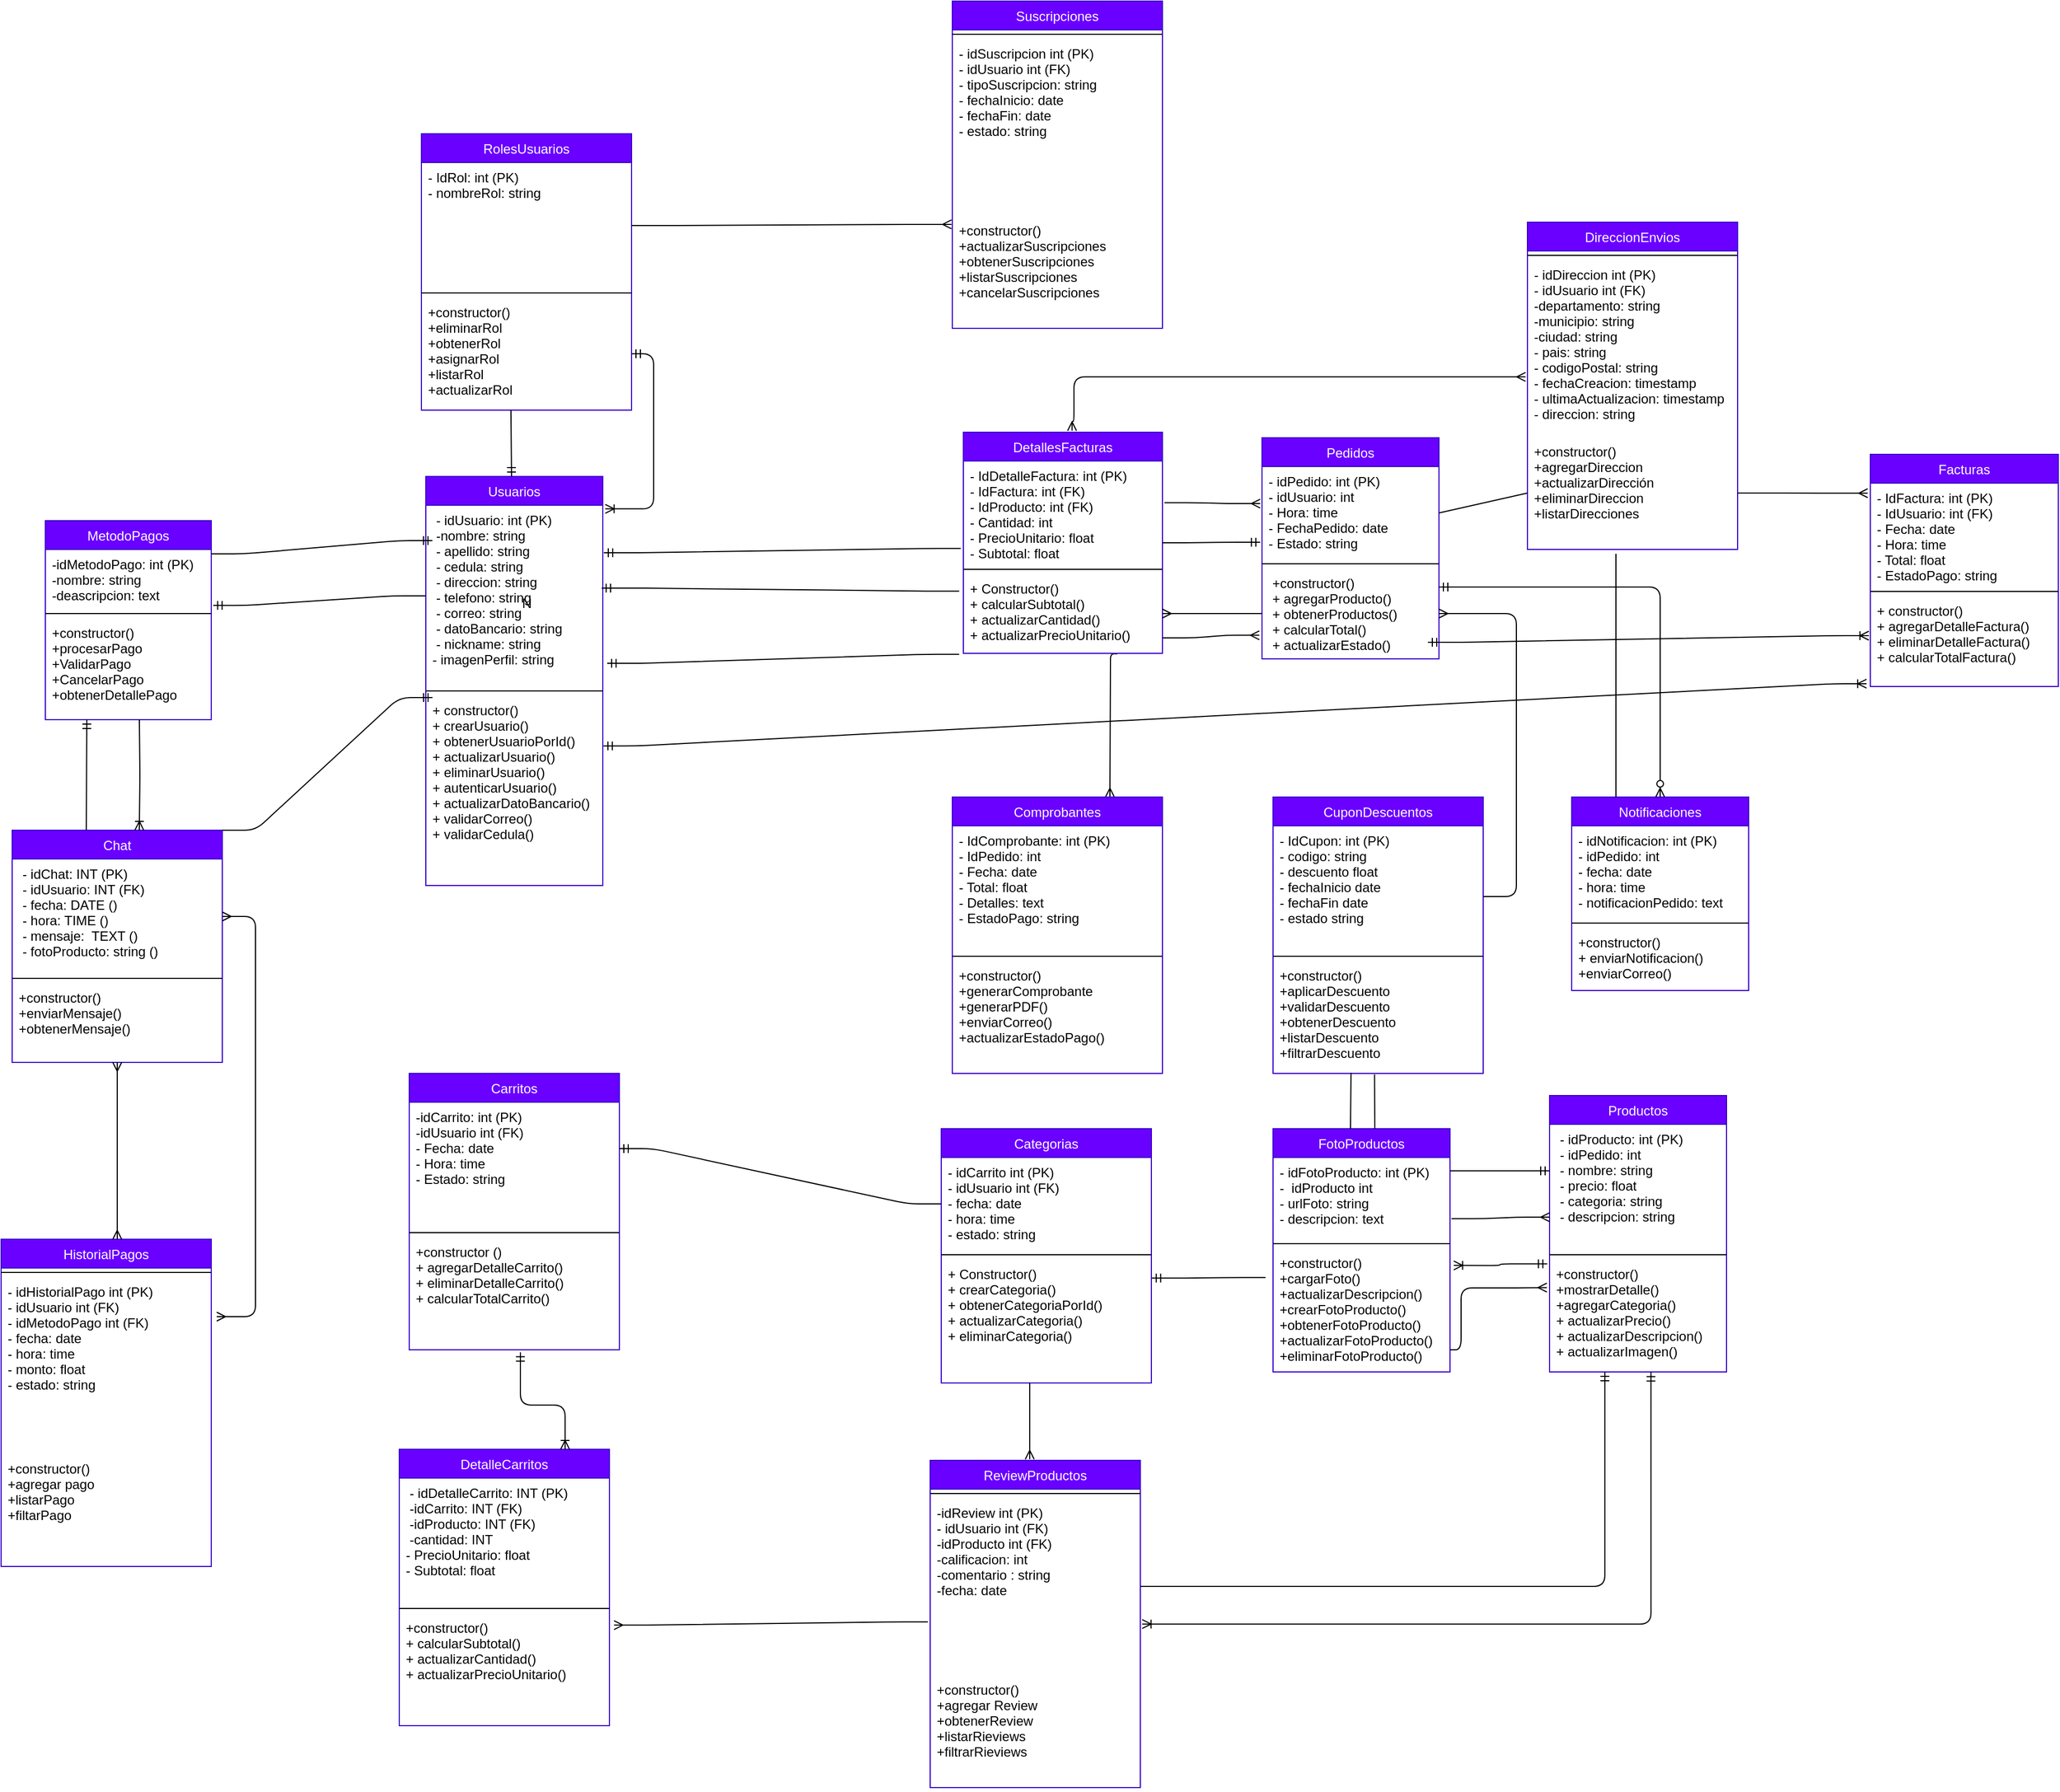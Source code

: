 <mxfile>
    <diagram id="C5RBs43oDa-KdzZeNtuy" name="Page-1">
        <mxGraphModel dx="835" dy="1792" grid="1" gridSize="10" guides="1" tooltips="1" connect="1" arrows="1" fold="1" page="1" pageScale="1" pageWidth="827" pageHeight="1169" math="0" shadow="0">
            <root>
                <mxCell id="WIyWlLk6GJQsqaUBKTNV-0"/>
                <mxCell id="WIyWlLk6GJQsqaUBKTNV-1" parent="WIyWlLk6GJQsqaUBKTNV-0"/>
                <mxCell id="190" value="" style="edgeStyle=orthogonalEdgeStyle;fontSize=12;html=1;endArrow=ERmany;entryX=0.75;entryY=0;entryDx=0;entryDy=0;exitX=0.773;exitY=1.005;exitDx=0;exitDy=0;exitPerimeter=0;" edge="1" parent="WIyWlLk6GJQsqaUBKTNV-1" source="41" target="119">
                    <mxGeometry width="100" height="100" relative="1" as="geometry">
                        <mxPoint x="1050" y="200" as="sourcePoint"/>
                        <mxPoint x="1120" y="220" as="targetPoint"/>
                        <Array as="points">
                            <mxPoint x="1033" y="190"/>
                            <mxPoint x="1033" y="200"/>
                        </Array>
                    </mxGeometry>
                </mxCell>
                <mxCell id="zkfFHV4jXpPFQw0GAbJ--17" value="Usuarios" style="swimlane;fontStyle=0;align=center;verticalAlign=top;childLayout=stackLayout;horizontal=1;startSize=26;horizontalStack=0;resizeParent=1;resizeLast=0;collapsible=1;marginBottom=0;rounded=0;shadow=0;strokeWidth=1;fontSize=12;fillColor=#6a00ff;fontColor=#ffffff;strokeColor=#3700CC;" parent="WIyWlLk6GJQsqaUBKTNV-1" vertex="1">
                    <mxGeometry x="414" y="30" width="160" height="370" as="geometry">
                        <mxRectangle x="550" y="140" width="160" height="26" as="alternateBounds"/>
                    </mxGeometry>
                </mxCell>
                <mxCell id="zkfFHV4jXpPFQw0GAbJ--18" value=" - idUsuario: int (PK)&#10; -nombre: string&#10; - apellido: string&#10; - cedula: string&#10; - direccion: string&#10; - telefono: string&#10; - correo: string&#10; - datoBancario: string&#10; - nickname: string&#10;- imagenPerfil: string" style="text;align=left;verticalAlign=top;spacingLeft=4;spacingRight=4;overflow=hidden;rotatable=0;points=[[0,0.5],[1,0.5]];portConstraint=eastwest;fontSize=12;" parent="zkfFHV4jXpPFQw0GAbJ--17" vertex="1">
                    <mxGeometry y="26" width="160" height="164" as="geometry"/>
                </mxCell>
                <mxCell id="zkfFHV4jXpPFQw0GAbJ--23" value="" style="line;html=1;strokeWidth=1;align=left;verticalAlign=middle;spacingTop=-1;spacingLeft=3;spacingRight=3;rotatable=0;labelPosition=right;points=[];portConstraint=eastwest;fontSize=12;" parent="zkfFHV4jXpPFQw0GAbJ--17" vertex="1">
                    <mxGeometry y="190" width="160" height="8" as="geometry"/>
                </mxCell>
                <mxCell id="zkfFHV4jXpPFQw0GAbJ--24" value="+ constructor()&#10;+ crearUsuario()&#10;+ obtenerUsuarioPorId()&#10;+ actualizarUsuario()&#10;+ eliminarUsuario()&#10;+ autenticarUsuario()&#10;+ actualizarDatoBancario()&#10;+ validarCorreo()&#10;+ validarCedula()" style="text;align=left;verticalAlign=top;spacingLeft=4;spacingRight=4;overflow=hidden;rotatable=0;points=[[0,0.5],[1,0.5]];portConstraint=eastwest;fontSize=12;" parent="zkfFHV4jXpPFQw0GAbJ--17" vertex="1">
                    <mxGeometry y="198" width="160" height="172" as="geometry"/>
                </mxCell>
                <mxCell id="Fcxwtz2qANrsRQDYp3mJ-0" value="Facturas" style="swimlane;fontStyle=0;align=center;verticalAlign=top;childLayout=stackLayout;horizontal=1;startSize=26;horizontalStack=0;resizeParent=1;resizeLast=0;collapsible=1;marginBottom=0;rounded=0;shadow=0;strokeWidth=1;fontSize=12;fillColor=#6a00ff;fontColor=#ffffff;strokeColor=#3700CC;" parent="WIyWlLk6GJQsqaUBKTNV-1" vertex="1">
                    <mxGeometry x="1720" y="10" width="170" height="210" as="geometry">
                        <mxRectangle x="550" y="140" width="160" height="26" as="alternateBounds"/>
                    </mxGeometry>
                </mxCell>
                <mxCell id="Fcxwtz2qANrsRQDYp3mJ-1" value="- IdFactura: int (PK)&#10;- IdUsuario: int (FK)&#10;- Fecha: date&#10;- Hora: time&#10;- Total: float&#10;- EstadoPago: string" style="text;align=left;verticalAlign=top;spacingLeft=4;spacingRight=4;overflow=hidden;rotatable=0;points=[[0,0.5],[1,0.5]];portConstraint=eastwest;fontSize=12;" parent="Fcxwtz2qANrsRQDYp3mJ-0" vertex="1">
                    <mxGeometry y="26" width="170" height="94" as="geometry"/>
                </mxCell>
                <mxCell id="Fcxwtz2qANrsRQDYp3mJ-2" value="" style="line;html=1;strokeWidth=1;align=left;verticalAlign=middle;spacingTop=-1;spacingLeft=3;spacingRight=3;rotatable=0;labelPosition=right;points=[];portConstraint=eastwest;fontSize=12;" parent="Fcxwtz2qANrsRQDYp3mJ-0" vertex="1">
                    <mxGeometry y="120" width="170" height="8" as="geometry"/>
                </mxCell>
                <mxCell id="Fcxwtz2qANrsRQDYp3mJ-3" value="+ constructor()&#10;+ agregarDetalleFactura()&#10;+ eliminarDetalleFactura()&#10;+ calcularTotalFactura()" style="text;align=left;verticalAlign=top;spacingLeft=4;spacingRight=4;overflow=hidden;rotatable=0;points=[[0,0.5],[1,0.5]];portConstraint=eastwest;fontSize=12;" parent="Fcxwtz2qANrsRQDYp3mJ-0" vertex="1">
                    <mxGeometry y="128" width="170" height="82" as="geometry"/>
                </mxCell>
                <mxCell id="Fcxwtz2qANrsRQDYp3mJ-4" value="Pedidos" style="swimlane;fontStyle=0;align=center;verticalAlign=top;childLayout=stackLayout;horizontal=1;startSize=26;horizontalStack=0;resizeParent=1;resizeLast=0;collapsible=1;marginBottom=0;rounded=0;shadow=0;strokeWidth=1;fontSize=12;fillColor=#6a00ff;fontColor=#ffffff;strokeColor=#3700CC;" parent="WIyWlLk6GJQsqaUBKTNV-1" vertex="1">
                    <mxGeometry x="1170" y="-5" width="160" height="200" as="geometry">
                        <mxRectangle x="550" y="140" width="160" height="26" as="alternateBounds"/>
                    </mxGeometry>
                </mxCell>
                <mxCell id="Fcxwtz2qANrsRQDYp3mJ-5" value="- idPedido: int (PK)&#10;- idUsuario: int&#10;- Hora: time&#10;- FechaPedido: date&#10;- Estado: string" style="text;align=left;verticalAlign=top;spacingLeft=4;spacingRight=4;overflow=hidden;rotatable=0;points=[[0,0.5],[1,0.5]];portConstraint=eastwest;fontSize=12;" parent="Fcxwtz2qANrsRQDYp3mJ-4" vertex="1">
                    <mxGeometry y="26" width="160" height="84" as="geometry"/>
                </mxCell>
                <mxCell id="188" value="" style="edgeStyle=entityRelationEdgeStyle;fontSize=12;html=1;endArrow=ERoneToMany;startArrow=ERmandOne;entryX=-0.008;entryY=0.439;entryDx=0;entryDy=0;entryPerimeter=0;" edge="1" parent="Fcxwtz2qANrsRQDYp3mJ-4" target="Fcxwtz2qANrsRQDYp3mJ-3">
                    <mxGeometry width="100" height="100" relative="1" as="geometry">
                        <mxPoint x="150" y="185" as="sourcePoint"/>
                        <mxPoint x="250" y="85" as="targetPoint"/>
                    </mxGeometry>
                </mxCell>
                <mxCell id="Fcxwtz2qANrsRQDYp3mJ-6" value="" style="line;html=1;strokeWidth=1;align=left;verticalAlign=middle;spacingTop=-1;spacingLeft=3;spacingRight=3;rotatable=0;labelPosition=right;points=[];portConstraint=eastwest;fontSize=12;" parent="Fcxwtz2qANrsRQDYp3mJ-4" vertex="1">
                    <mxGeometry y="110" width="160" height="8" as="geometry"/>
                </mxCell>
                <mxCell id="Fcxwtz2qANrsRQDYp3mJ-7" value=" +constructor()&#10; + agregarProducto()&#10; + obtenerProductos()&#10; + calcularTotal()&#10; + actualizarEstado()" style="text;align=left;verticalAlign=top;spacingLeft=4;spacingRight=4;overflow=hidden;rotatable=0;points=[[0,0.5],[1,0.5]];portConstraint=eastwest;fontSize=12;" parent="Fcxwtz2qANrsRQDYp3mJ-4" vertex="1">
                    <mxGeometry y="118" width="160" height="82" as="geometry"/>
                </mxCell>
                <mxCell id="Fcxwtz2qANrsRQDYp3mJ-8" value="Productos" style="swimlane;fontStyle=0;align=center;verticalAlign=top;childLayout=stackLayout;horizontal=1;startSize=26;horizontalStack=0;resizeParent=1;resizeLast=0;collapsible=1;marginBottom=0;rounded=0;shadow=0;strokeWidth=1;fontSize=12;fillColor=#6a00ff;fontColor=#ffffff;strokeColor=#3700CC;" parent="WIyWlLk6GJQsqaUBKTNV-1" vertex="1">
                    <mxGeometry x="1430" y="590" width="160" height="250" as="geometry">
                        <mxRectangle x="550" y="140" width="160" height="26" as="alternateBounds"/>
                    </mxGeometry>
                </mxCell>
                <mxCell id="Fcxwtz2qANrsRQDYp3mJ-9" value=" - idProducto: int (PK)&#10; - idPedido: int&#10; - nombre: string&#10; - precio: float&#10; - categoria: string&#10; - descripcion: string&#10; " style="text;align=left;verticalAlign=top;spacingLeft=4;spacingRight=4;overflow=hidden;rotatable=0;points=[[0,0.5],[1,0.5]];portConstraint=eastwest;fontSize=12;" parent="Fcxwtz2qANrsRQDYp3mJ-8" vertex="1">
                    <mxGeometry y="26" width="160" height="114" as="geometry"/>
                </mxCell>
                <mxCell id="Fcxwtz2qANrsRQDYp3mJ-10" value="" style="line;html=1;strokeWidth=1;align=left;verticalAlign=middle;spacingTop=-1;spacingLeft=3;spacingRight=3;rotatable=0;labelPosition=right;points=[];portConstraint=eastwest;fontSize=12;" parent="Fcxwtz2qANrsRQDYp3mJ-8" vertex="1">
                    <mxGeometry y="140" width="160" height="8" as="geometry"/>
                </mxCell>
                <mxCell id="Fcxwtz2qANrsRQDYp3mJ-11" value="+constructor()&#10;+mostrarDetalle() &#10;+agregarCategoria()&#10;+ actualizarPrecio()&#10;+ actualizarDescripcion()&#10;+ actualizarImagen() " style="text;align=left;verticalAlign=top;spacingLeft=4;spacingRight=4;overflow=hidden;rotatable=0;points=[[0,0.5],[1,0.5]];portConstraint=eastwest;fontSize=12;" parent="Fcxwtz2qANrsRQDYp3mJ-8" vertex="1">
                    <mxGeometry y="148" width="160" height="102" as="geometry"/>
                </mxCell>
                <mxCell id="Fcxwtz2qANrsRQDYp3mJ-12" value="Notificaciones" style="swimlane;fontStyle=0;align=center;verticalAlign=top;childLayout=stackLayout;horizontal=1;startSize=26;horizontalStack=0;resizeParent=1;resizeLast=0;collapsible=1;marginBottom=0;rounded=0;shadow=0;strokeWidth=1;fontSize=12;fillColor=#6a00ff;fontColor=#ffffff;strokeColor=#3700CC;" parent="WIyWlLk6GJQsqaUBKTNV-1" vertex="1">
                    <mxGeometry x="1450" y="320" width="160" height="175" as="geometry">
                        <mxRectangle x="550" y="140" width="160" height="26" as="alternateBounds"/>
                    </mxGeometry>
                </mxCell>
                <mxCell id="Fcxwtz2qANrsRQDYp3mJ-13" value="- idNotificacion: int (PK)&#10;- idPedido: int&#10;- fecha: date&#10;- hora: time&#10;- notificacionPedido: text" style="text;align=left;verticalAlign=top;spacingLeft=4;spacingRight=4;overflow=hidden;rotatable=0;points=[[0,0.5],[1,0.5]];portConstraint=eastwest;fontSize=12;" parent="Fcxwtz2qANrsRQDYp3mJ-12" vertex="1">
                    <mxGeometry y="26" width="160" height="84" as="geometry"/>
                </mxCell>
                <mxCell id="Fcxwtz2qANrsRQDYp3mJ-14" value="" style="line;html=1;strokeWidth=1;align=left;verticalAlign=middle;spacingTop=-1;spacingLeft=3;spacingRight=3;rotatable=0;labelPosition=right;points=[];portConstraint=eastwest;fontSize=12;" parent="Fcxwtz2qANrsRQDYp3mJ-12" vertex="1">
                    <mxGeometry y="110" width="160" height="8" as="geometry"/>
                </mxCell>
                <mxCell id="Fcxwtz2qANrsRQDYp3mJ-15" value="+constructor()&#10;+ enviarNotificacion() &#10;+enviarCorreo()" style="text;align=left;verticalAlign=top;spacingLeft=4;spacingRight=4;overflow=hidden;rotatable=0;points=[[0,0.5],[1,0.5]];portConstraint=eastwest;fontSize=12;" parent="Fcxwtz2qANrsRQDYp3mJ-12" vertex="1">
                    <mxGeometry y="118" width="160" height="52" as="geometry"/>
                </mxCell>
                <mxCell id="38" value="DetallesFacturas" style="swimlane;fontStyle=0;align=center;verticalAlign=top;childLayout=stackLayout;horizontal=1;startSize=26;horizontalStack=0;resizeParent=1;resizeLast=0;collapsible=1;marginBottom=0;rounded=0;shadow=0;strokeWidth=1;fontSize=12;fillColor=#6a00ff;fontColor=#ffffff;strokeColor=#3700CC;" parent="WIyWlLk6GJQsqaUBKTNV-1" vertex="1">
                    <mxGeometry x="900" y="-10" width="180" height="200" as="geometry">
                        <mxRectangle x="550" y="140" width="160" height="26" as="alternateBounds"/>
                    </mxGeometry>
                </mxCell>
                <mxCell id="39" value="- IdDetalleFactura: int (PK)&#10;- IdFactura: int (FK)&#10;- IdProducto: int (FK)&#10;- Cantidad: int&#10;- PrecioUnitario: float&#10;- Subtotal: float  " style="text;align=left;verticalAlign=top;spacingLeft=4;spacingRight=4;overflow=hidden;rotatable=0;points=[[0,0.5],[1,0.5]];portConstraint=eastwest;fontSize=12;" parent="38" vertex="1">
                    <mxGeometry y="26" width="180" height="94" as="geometry"/>
                </mxCell>
                <mxCell id="40" value="" style="line;html=1;strokeWidth=1;align=left;verticalAlign=middle;spacingTop=-1;spacingLeft=3;spacingRight=3;rotatable=0;labelPosition=right;points=[];portConstraint=eastwest;fontSize=12;" parent="38" vertex="1">
                    <mxGeometry y="120" width="180" height="8" as="geometry"/>
                </mxCell>
                <mxCell id="41" value="+ Constructor() &#10;+ calcularSubtotal() &#10;+ actualizarCantidad() &#10;+ actualizarPrecioUnitario()" style="text;align=left;verticalAlign=top;spacingLeft=4;spacingRight=4;overflow=hidden;rotatable=0;points=[[0,0.5],[1,0.5]];portConstraint=eastwest;fontSize=12;" parent="38" vertex="1">
                    <mxGeometry y="128" width="180" height="72" as="geometry"/>
                </mxCell>
                <mxCell id="44" value="MetodoPagos" style="swimlane;fontStyle=0;align=center;verticalAlign=top;childLayout=stackLayout;horizontal=1;startSize=26;horizontalStack=0;resizeParent=1;resizeLast=0;collapsible=1;marginBottom=0;rounded=0;shadow=0;strokeWidth=1;fontSize=12;fillColor=#6a00ff;fontColor=#ffffff;strokeColor=#3700CC;" parent="WIyWlLk6GJQsqaUBKTNV-1" vertex="1">
                    <mxGeometry x="70" y="70" width="150" height="180" as="geometry">
                        <mxRectangle x="550" y="140" width="160" height="26" as="alternateBounds"/>
                    </mxGeometry>
                </mxCell>
                <mxCell id="45" value="-idMetodoPago: int (PK)&#10;-nombre: string&#10;-deascripcion: text" style="text;align=left;verticalAlign=top;spacingLeft=4;spacingRight=4;overflow=hidden;rotatable=0;points=[[0,0.5],[1,0.5]];portConstraint=eastwest;fontSize=12;" parent="44" vertex="1">
                    <mxGeometry y="26" width="150" height="54" as="geometry"/>
                </mxCell>
                <mxCell id="46" value="" style="line;html=1;strokeWidth=1;align=left;verticalAlign=middle;spacingTop=-1;spacingLeft=3;spacingRight=3;rotatable=0;labelPosition=right;points=[];portConstraint=eastwest;fontSize=12;" parent="44" vertex="1">
                    <mxGeometry y="80" width="150" height="8" as="geometry"/>
                </mxCell>
                <mxCell id="47" value="+constructor()&#10;+procesarPago&#10;+ValidarPago&#10;+CancelarPago&#10;+obtenerDetallePago" style="text;align=left;verticalAlign=top;spacingLeft=4;spacingRight=4;overflow=hidden;rotatable=0;points=[[0,0.5],[1,0.5]];portConstraint=eastwest;fontSize=12;" parent="44" vertex="1">
                    <mxGeometry y="88" width="150" height="92" as="geometry"/>
                </mxCell>
                <mxCell id="50" value="FotoProductos" style="swimlane;fontStyle=0;align=center;verticalAlign=top;childLayout=stackLayout;horizontal=1;startSize=26;horizontalStack=0;resizeParent=1;resizeLast=0;collapsible=1;marginBottom=0;rounded=0;shadow=0;strokeWidth=1;fontSize=12;fillColor=#6a00ff;fontColor=#ffffff;strokeColor=#3700CC;" parent="WIyWlLk6GJQsqaUBKTNV-1" vertex="1">
                    <mxGeometry x="1180" y="620" width="160" height="220" as="geometry">
                        <mxRectangle x="550" y="140" width="160" height="26" as="alternateBounds"/>
                    </mxGeometry>
                </mxCell>
                <mxCell id="51" value="- idFotoProducto: int (PK)&#10;-  idProducto int&#10;- urlFoto: string&#10;- descripcion: text" style="text;align=left;verticalAlign=top;spacingLeft=4;spacingRight=4;overflow=hidden;rotatable=0;points=[[0,0.5],[1,0.5]];portConstraint=eastwest;fontSize=12;" parent="50" vertex="1">
                    <mxGeometry y="26" width="160" height="74" as="geometry"/>
                </mxCell>
                <mxCell id="52" value="" style="line;html=1;strokeWidth=1;align=left;verticalAlign=middle;spacingTop=-1;spacingLeft=3;spacingRight=3;rotatable=0;labelPosition=right;points=[];portConstraint=eastwest;fontSize=12;" parent="50" vertex="1">
                    <mxGeometry y="100" width="160" height="8" as="geometry"/>
                </mxCell>
                <mxCell id="53" value="+constructor()&#10;+cargarFoto()&#10;+actualizarDescripcion()&#10;+crearFotoProducto()&#10;+obtenerFotoProducto()&#10;+actualizarFotoProducto()&#10;+eliminarFotoProducto()&#10;&#10;" style="text;align=left;verticalAlign=top;spacingLeft=4;spacingRight=4;overflow=hidden;rotatable=0;points=[[0,0.5],[1,0.5]];portConstraint=eastwest;fontSize=12;" parent="50" vertex="1">
                    <mxGeometry y="108" width="160" height="112" as="geometry"/>
                </mxCell>
                <mxCell id="54" value="Categorias" style="swimlane;fontStyle=0;align=center;verticalAlign=top;childLayout=stackLayout;horizontal=1;startSize=26;horizontalStack=0;resizeParent=1;resizeLast=0;collapsible=1;marginBottom=0;rounded=0;shadow=0;strokeWidth=1;fontSize=12;fillColor=#6a00ff;fontColor=#ffffff;strokeColor=#3700CC;" parent="WIyWlLk6GJQsqaUBKTNV-1" vertex="1">
                    <mxGeometry x="880" y="620" width="190" height="230" as="geometry">
                        <mxRectangle x="550" y="140" width="160" height="26" as="alternateBounds"/>
                    </mxGeometry>
                </mxCell>
                <mxCell id="55" value="- idCarrito int (PK)&#10;- idUsuario int (FK)&#10;- fecha: date&#10;- hora: time&#10;- estado: string&#10;" style="text;align=left;verticalAlign=top;spacingLeft=4;spacingRight=4;overflow=hidden;rotatable=0;points=[[0,0.5],[1,0.5]];portConstraint=eastwest;fontSize=12;" parent="54" vertex="1">
                    <mxGeometry y="26" width="190" height="84" as="geometry"/>
                </mxCell>
                <mxCell id="56" value="" style="line;html=1;strokeWidth=1;align=left;verticalAlign=middle;spacingTop=-1;spacingLeft=3;spacingRight=3;rotatable=0;labelPosition=right;points=[];portConstraint=eastwest;fontSize=12;" parent="54" vertex="1">
                    <mxGeometry y="110" width="190" height="8" as="geometry"/>
                </mxCell>
                <mxCell id="57" value="+ Constructor()&#10;+ crearCategoria()&#10;+ obtenerCategoriaPorId()&#10;+ actualizarCategoria()&#10;+ eliminarCategoria()" style="text;align=left;verticalAlign=top;spacingLeft=4;spacingRight=4;overflow=hidden;rotatable=0;points=[[0,0.5],[1,0.5]];portConstraint=eastwest;fontSize=12;" parent="54" vertex="1">
                    <mxGeometry y="118" width="190" height="82" as="geometry"/>
                </mxCell>
                <mxCell id="58" value="Carritos" style="swimlane;fontStyle=0;align=center;verticalAlign=top;childLayout=stackLayout;horizontal=1;startSize=26;horizontalStack=0;resizeParent=1;resizeLast=0;collapsible=1;marginBottom=0;rounded=0;shadow=0;strokeWidth=1;fontSize=12;fillColor=#6a00ff;fontColor=#ffffff;strokeColor=#3700CC;" parent="WIyWlLk6GJQsqaUBKTNV-1" vertex="1">
                    <mxGeometry x="399" y="570" width="190" height="250" as="geometry">
                        <mxRectangle x="550" y="140" width="160" height="26" as="alternateBounds"/>
                    </mxGeometry>
                </mxCell>
                <mxCell id="59" value="-idCarrito: int (PK)&#10;-idUsuario int (FK)&#10;- Fecha: date&#10;- Hora: time&#10;- Estado: string" style="text;align=left;verticalAlign=top;spacingLeft=4;spacingRight=4;overflow=hidden;rotatable=0;points=[[0,0.5],[1,0.5]];portConstraint=eastwest;fontSize=12;" parent="58" vertex="1">
                    <mxGeometry y="26" width="190" height="114" as="geometry"/>
                </mxCell>
                <mxCell id="60" value="" style="line;html=1;strokeWidth=1;align=left;verticalAlign=middle;spacingTop=-1;spacingLeft=3;spacingRight=3;rotatable=0;labelPosition=right;points=[];portConstraint=eastwest;fontSize=12;" parent="58" vertex="1">
                    <mxGeometry y="140" width="190" height="8" as="geometry"/>
                </mxCell>
                <mxCell id="61" value="+constructor ()&#10;+ agregarDetalleCarrito()&#10;+ eliminarDetalleCarrito()&#10;+ calcularTotalCarrito()" style="text;align=left;verticalAlign=top;spacingLeft=4;spacingRight=4;overflow=hidden;rotatable=0;points=[[0,0.5],[1,0.5]];portConstraint=eastwest;fontSize=12;" parent="58" vertex="1">
                    <mxGeometry y="148" width="190" height="102" as="geometry"/>
                </mxCell>
                <mxCell id="62" value="DetalleCarritos" style="swimlane;fontStyle=0;align=center;verticalAlign=top;childLayout=stackLayout;horizontal=1;startSize=26;horizontalStack=0;resizeParent=1;resizeLast=0;collapsible=1;marginBottom=0;rounded=0;shadow=0;strokeWidth=1;fontSize=12;fillColor=#6a00ff;fontColor=#ffffff;strokeColor=#3700CC;" parent="WIyWlLk6GJQsqaUBKTNV-1" vertex="1">
                    <mxGeometry x="390" y="910" width="190" height="250" as="geometry">
                        <mxRectangle x="550" y="140" width="160" height="26" as="alternateBounds"/>
                    </mxGeometry>
                </mxCell>
                <mxCell id="63" value=" - idDetalleCarrito: INT (PK)&#10; -idCarrito: INT (FK)&#10; -idProducto: INT (FK)&#10; -cantidad: INT&#10;- PrecioUnitario: float&#10;- Subtotal: float" style="text;align=left;verticalAlign=top;spacingLeft=4;spacingRight=4;overflow=hidden;rotatable=0;points=[[0,0.5],[1,0.5]];portConstraint=eastwest;fontSize=12;" parent="62" vertex="1">
                    <mxGeometry y="26" width="190" height="114" as="geometry"/>
                </mxCell>
                <mxCell id="64" value="" style="line;html=1;strokeWidth=1;align=left;verticalAlign=middle;spacingTop=-1;spacingLeft=3;spacingRight=3;rotatable=0;labelPosition=right;points=[];portConstraint=eastwest;fontSize=12;" parent="62" vertex="1">
                    <mxGeometry y="140" width="190" height="8" as="geometry"/>
                </mxCell>
                <mxCell id="65" value="+constructor()&#10;+ calcularSubtotal()&#10;+ actualizarCantidad()&#10;+ actualizarPrecioUnitario()" style="text;align=left;verticalAlign=top;spacingLeft=4;spacingRight=4;overflow=hidden;rotatable=0;points=[[0,0.5],[1,0.5]];portConstraint=eastwest;fontSize=12;" parent="62" vertex="1">
                    <mxGeometry y="148" width="190" height="102" as="geometry"/>
                </mxCell>
                <mxCell id="67" value="Chat" style="swimlane;fontStyle=0;align=center;verticalAlign=top;childLayout=stackLayout;horizontal=1;startSize=26;horizontalStack=0;resizeParent=1;resizeLast=0;collapsible=1;marginBottom=0;rounded=0;shadow=0;strokeWidth=1;fontSize=12;fillColor=#6a00ff;strokeColor=#3700CC;fontColor=#ffffff;" parent="WIyWlLk6GJQsqaUBKTNV-1" vertex="1">
                    <mxGeometry x="40" y="350" width="190" height="210" as="geometry">
                        <mxRectangle x="550" y="140" width="160" height="26" as="alternateBounds"/>
                    </mxGeometry>
                </mxCell>
                <mxCell id="68" value=" - idChat: INT (PK)&#10; - idUsuario: INT (FK)&#10; - fecha: DATE ()&#10; - hora: TIME ()&#10; - mensaje:  TEXT ()&#10; - fotoProducto: string ()&#10;" style="text;align=left;verticalAlign=top;spacingLeft=4;spacingRight=4;overflow=hidden;rotatable=0;points=[[0,0.5],[1,0.5]];portConstraint=eastwest;fontSize=12;" parent="67" vertex="1">
                    <mxGeometry y="26" width="190" height="104" as="geometry"/>
                </mxCell>
                <mxCell id="69" value="" style="line;html=1;strokeWidth=1;align=left;verticalAlign=middle;spacingTop=-1;spacingLeft=3;spacingRight=3;rotatable=0;labelPosition=right;points=[];portConstraint=eastwest;fontSize=12;" parent="67" vertex="1">
                    <mxGeometry y="130" width="190" height="8" as="geometry"/>
                </mxCell>
                <mxCell id="70" value="+constructor()&#10;+enviarMensaje()&#10;+obtenerMensaje()" style="text;align=left;verticalAlign=top;spacingLeft=4;spacingRight=4;overflow=hidden;rotatable=0;points=[[0,0.5],[1,0.5]];portConstraint=eastwest;fontSize=12;" parent="67" vertex="1">
                    <mxGeometry y="138" width="190" height="62" as="geometry"/>
                </mxCell>
                <mxCell id="117" value="N" style="text;html=1;align=center;verticalAlign=middle;resizable=0;points=[];autosize=1;strokeColor=none;fillColor=none;" parent="WIyWlLk6GJQsqaUBKTNV-1" vertex="1">
                    <mxGeometry x="490" y="130" width="30" height="30" as="geometry"/>
                </mxCell>
                <mxCell id="119" value="Comprobantes" style="swimlane;fontStyle=0;align=center;verticalAlign=top;childLayout=stackLayout;horizontal=1;startSize=26;horizontalStack=0;resizeParent=1;resizeLast=0;collapsible=1;marginBottom=0;rounded=0;shadow=0;strokeWidth=1;fontSize=12;fillColor=#6a00ff;fontColor=#ffffff;strokeColor=#3700CC;" parent="WIyWlLk6GJQsqaUBKTNV-1" vertex="1">
                    <mxGeometry x="890" y="320" width="190" height="250" as="geometry">
                        <mxRectangle x="550" y="140" width="160" height="26" as="alternateBounds"/>
                    </mxGeometry>
                </mxCell>
                <mxCell id="120" value="- IdComprobante: int (PK)&#10;- IdPedido: int&#10;- Fecha: date&#10;- Total: float&#10;- Detalles: text&#10;- EstadoPago: string" style="text;align=left;verticalAlign=top;spacingLeft=4;spacingRight=4;overflow=hidden;rotatable=0;points=[[0,0.5],[1,0.5]];portConstraint=eastwest;fontSize=12;" parent="119" vertex="1">
                    <mxGeometry y="26" width="190" height="114" as="geometry"/>
                </mxCell>
                <mxCell id="121" value="" style="line;html=1;strokeWidth=1;align=left;verticalAlign=middle;spacingTop=-1;spacingLeft=3;spacingRight=3;rotatable=0;labelPosition=right;points=[];portConstraint=eastwest;fontSize=12;" parent="119" vertex="1">
                    <mxGeometry y="140" width="190" height="8" as="geometry"/>
                </mxCell>
                <mxCell id="122" value="+constructor()&#10;+generarComprobante&#10;+generarPDF()&#10;+enviarCorreo()&#10;+actualizarEstadoPago()" style="text;align=left;verticalAlign=top;spacingLeft=4;spacingRight=4;overflow=hidden;rotatable=0;points=[[0,0.5],[1,0.5]];portConstraint=eastwest;fontSize=12;" parent="119" vertex="1">
                    <mxGeometry y="148" width="190" height="102" as="geometry"/>
                </mxCell>
                <mxCell id="123" value="CuponDescuentos" style="swimlane;fontStyle=0;align=center;verticalAlign=top;childLayout=stackLayout;horizontal=1;startSize=26;horizontalStack=0;resizeParent=1;resizeLast=0;collapsible=1;marginBottom=0;rounded=0;shadow=0;strokeWidth=1;fontSize=12;fillColor=#6a00ff;fontColor=#ffffff;strokeColor=#3700CC;" vertex="1" parent="WIyWlLk6GJQsqaUBKTNV-1">
                    <mxGeometry x="1180" y="320" width="190" height="250" as="geometry">
                        <mxRectangle x="550" y="140" width="160" height="26" as="alternateBounds"/>
                    </mxGeometry>
                </mxCell>
                <mxCell id="124" value="- IdCupon: int (PK)&#10;- codigo: string&#10;- descuento float&#10;- fechaInicio date&#10;- fechaFin date&#10;- estado string" style="text;align=left;verticalAlign=top;spacingLeft=4;spacingRight=4;overflow=hidden;rotatable=0;points=[[0,0.5],[1,0.5]];portConstraint=eastwest;fontSize=12;" vertex="1" parent="123">
                    <mxGeometry y="26" width="190" height="114" as="geometry"/>
                </mxCell>
                <mxCell id="125" value="" style="line;html=1;strokeWidth=1;align=left;verticalAlign=middle;spacingTop=-1;spacingLeft=3;spacingRight=3;rotatable=0;labelPosition=right;points=[];portConstraint=eastwest;fontSize=12;" vertex="1" parent="123">
                    <mxGeometry y="140" width="190" height="8" as="geometry"/>
                </mxCell>
                <mxCell id="126" value="+constructor()&#10;+aplicarDescuento&#10;+validarDescuento&#10;+obtenerDescuento &#10;+listarDescuento &#10;+filtrarDescuento" style="text;align=left;verticalAlign=top;spacingLeft=4;spacingRight=4;overflow=hidden;rotatable=0;points=[[0,0.5],[1,0.5]];portConstraint=eastwest;fontSize=12;" vertex="1" parent="123">
                    <mxGeometry y="148" width="190" height="102" as="geometry"/>
                </mxCell>
                <mxCell id="127" value="RolesUsuarios" style="swimlane;fontStyle=0;align=center;verticalAlign=top;childLayout=stackLayout;horizontal=1;startSize=26;horizontalStack=0;resizeParent=1;resizeLast=0;collapsible=1;marginBottom=0;rounded=0;shadow=0;strokeWidth=1;fontSize=12;fillColor=#6a00ff;fontColor=#ffffff;strokeColor=#3700CC;" vertex="1" parent="WIyWlLk6GJQsqaUBKTNV-1">
                    <mxGeometry x="410" y="-280" width="190" height="250" as="geometry">
                        <mxRectangle x="550" y="140" width="160" height="26" as="alternateBounds"/>
                    </mxGeometry>
                </mxCell>
                <mxCell id="128" value="- IdRol: int (PK)&#10;- nombreRol: string&#10;" style="text;align=left;verticalAlign=top;spacingLeft=4;spacingRight=4;overflow=hidden;rotatable=0;points=[[0,0.5],[1,0.5]];portConstraint=eastwest;fontSize=12;" vertex="1" parent="127">
                    <mxGeometry y="26" width="190" height="114" as="geometry"/>
                </mxCell>
                <mxCell id="129" value="" style="line;html=1;strokeWidth=1;align=left;verticalAlign=middle;spacingTop=-1;spacingLeft=3;spacingRight=3;rotatable=0;labelPosition=right;points=[];portConstraint=eastwest;fontSize=12;" vertex="1" parent="127">
                    <mxGeometry y="140" width="190" height="8" as="geometry"/>
                </mxCell>
                <mxCell id="130" value="+constructor()&#10;+eliminarRol&#10;+obtenerRol&#10;+asignarRol&#10;+listarRol&#10;+actualizarRol" style="text;align=left;verticalAlign=top;spacingLeft=4;spacingRight=4;overflow=hidden;rotatable=0;points=[[0,0.5],[1,0.5]];portConstraint=eastwest;fontSize=12;" vertex="1" parent="127">
                    <mxGeometry y="148" width="190" height="102" as="geometry"/>
                </mxCell>
                <mxCell id="135" value="DireccionEnvios" style="swimlane;fontStyle=0;align=center;verticalAlign=top;childLayout=stackLayout;horizontal=1;startSize=26;horizontalStack=0;resizeParent=1;resizeLast=0;collapsible=1;marginBottom=0;rounded=0;shadow=0;strokeWidth=1;fontSize=12;fillColor=#6a00ff;fontColor=#ffffff;strokeColor=#3700CC;" vertex="1" parent="WIyWlLk6GJQsqaUBKTNV-1">
                    <mxGeometry x="1410" y="-200" width="190" height="296" as="geometry">
                        <mxRectangle x="550" y="140" width="160" height="26" as="alternateBounds"/>
                    </mxGeometry>
                </mxCell>
                <mxCell id="136" value="" style="line;html=1;strokeWidth=1;align=left;verticalAlign=middle;spacingTop=-1;spacingLeft=3;spacingRight=3;rotatable=0;labelPosition=right;points=[];portConstraint=eastwest;fontSize=12;" vertex="1" parent="135">
                    <mxGeometry y="26" width="190" height="8" as="geometry"/>
                </mxCell>
                <mxCell id="137" value="- idDireccion int (PK)&#10;- idUsuario int (FK)&#10;-departamento: string&#10;-municipio: string&#10;-ciudad: string&#10;- pais: string&#10;- codigoPostal: string&#10;- fechaCreacion: timestamp&#10;- ultimaActualizacion: timestamp&#10;- direccion: string" style="text;align=left;verticalAlign=top;spacingLeft=4;spacingRight=4;overflow=hidden;rotatable=0;points=[[0,0.5],[1,0.5]];portConstraint=eastwest;fontSize=12;" vertex="1" parent="135">
                    <mxGeometry y="34" width="190" height="160" as="geometry"/>
                </mxCell>
                <mxCell id="138" value="+constructor()&#10;+agregarDireccion &#10;+actualizarDirección&#10;+eliminarDireccion &#10;+listarDirecciones" style="text;align=left;verticalAlign=top;spacingLeft=4;spacingRight=4;overflow=hidden;rotatable=0;points=[[0,0.5],[1,0.5]];portConstraint=eastwest;fontSize=12;" vertex="1" parent="135">
                    <mxGeometry y="194" width="190" height="102" as="geometry"/>
                </mxCell>
                <mxCell id="143" value="Suscripciones" style="swimlane;fontStyle=0;align=center;verticalAlign=top;childLayout=stackLayout;horizontal=1;startSize=26;horizontalStack=0;resizeParent=1;resizeLast=0;collapsible=1;marginBottom=0;rounded=0;shadow=0;strokeWidth=1;fontSize=12;fillColor=#6a00ff;fontColor=#ffffff;strokeColor=#3700CC;" vertex="1" parent="WIyWlLk6GJQsqaUBKTNV-1">
                    <mxGeometry x="890" y="-400" width="190" height="296" as="geometry">
                        <mxRectangle x="550" y="140" width="160" height="26" as="alternateBounds"/>
                    </mxGeometry>
                </mxCell>
                <mxCell id="144" value="" style="line;html=1;strokeWidth=1;align=left;verticalAlign=middle;spacingTop=-1;spacingLeft=3;spacingRight=3;rotatable=0;labelPosition=right;points=[];portConstraint=eastwest;fontSize=12;" vertex="1" parent="143">
                    <mxGeometry y="26" width="190" height="8" as="geometry"/>
                </mxCell>
                <mxCell id="145" value="- idSuscripcion int (PK)&#10;- idUsuario int (FK)&#10;- tipoSuscripcion: string&#10;- fechaInicio: date&#10;- fechaFin: date&#10;- estado: string" style="text;align=left;verticalAlign=top;spacingLeft=4;spacingRight=4;overflow=hidden;rotatable=0;points=[[0,0.5],[1,0.5]];portConstraint=eastwest;fontSize=12;" vertex="1" parent="143">
                    <mxGeometry y="34" width="190" height="160" as="geometry"/>
                </mxCell>
                <mxCell id="146" value="+constructor()&#10;+actualizarSuscripciones &#10;+obtenerSuscripciones &#10;+listarSuscripciones &#10;+cancelarSuscripciones" style="text;align=left;verticalAlign=top;spacingLeft=4;spacingRight=4;overflow=hidden;rotatable=0;points=[[0,0.5],[1,0.5]];portConstraint=eastwest;fontSize=12;" vertex="1" parent="143">
                    <mxGeometry y="194" width="190" height="102" as="geometry"/>
                </mxCell>
                <mxCell id="147" value="ReviewProductos" style="swimlane;fontStyle=0;align=center;verticalAlign=top;childLayout=stackLayout;horizontal=1;startSize=26;horizontalStack=0;resizeParent=1;resizeLast=0;collapsible=1;marginBottom=0;rounded=0;shadow=0;strokeWidth=1;fontSize=12;fillColor=#6a00ff;fontColor=#ffffff;strokeColor=#3700CC;" vertex="1" parent="WIyWlLk6GJQsqaUBKTNV-1">
                    <mxGeometry x="870" y="920" width="190" height="296" as="geometry">
                        <mxRectangle x="550" y="140" width="160" height="26" as="alternateBounds"/>
                    </mxGeometry>
                </mxCell>
                <mxCell id="148" value="" style="line;html=1;strokeWidth=1;align=left;verticalAlign=middle;spacingTop=-1;spacingLeft=3;spacingRight=3;rotatable=0;labelPosition=right;points=[];portConstraint=eastwest;fontSize=12;" vertex="1" parent="147">
                    <mxGeometry y="26" width="190" height="8" as="geometry"/>
                </mxCell>
                <mxCell id="149" value="-idReview int (PK)&#10;- idUsuario int (FK)&#10;-idProducto int (FK)&#10;-calificacion: int&#10;-comentario : string&#10;-fecha: date" style="text;align=left;verticalAlign=top;spacingLeft=4;spacingRight=4;overflow=hidden;rotatable=0;points=[[0,0.5],[1,0.5]];portConstraint=eastwest;fontSize=12;" vertex="1" parent="147">
                    <mxGeometry y="34" width="190" height="160" as="geometry"/>
                </mxCell>
                <mxCell id="150" value="+constructor()&#10;+agregar Review&#10;+obtenerReview &#10;+listarRieviews&#10;+filtrarRieviews" style="text;align=left;verticalAlign=top;spacingLeft=4;spacingRight=4;overflow=hidden;rotatable=0;points=[[0,0.5],[1,0.5]];portConstraint=eastwest;fontSize=12;" vertex="1" parent="147">
                    <mxGeometry y="194" width="190" height="102" as="geometry"/>
                </mxCell>
                <mxCell id="159" value="HistorialPagos" style="swimlane;fontStyle=0;align=center;verticalAlign=top;childLayout=stackLayout;horizontal=1;startSize=26;horizontalStack=0;resizeParent=1;resizeLast=0;collapsible=1;marginBottom=0;rounded=0;shadow=0;strokeWidth=1;fontSize=12;fillColor=#6a00ff;fontColor=#ffffff;strokeColor=#3700CC;" vertex="1" parent="WIyWlLk6GJQsqaUBKTNV-1">
                    <mxGeometry x="30" y="720" width="190" height="296" as="geometry">
                        <mxRectangle x="550" y="140" width="160" height="26" as="alternateBounds"/>
                    </mxGeometry>
                </mxCell>
                <mxCell id="160" value="" style="line;html=1;strokeWidth=1;align=left;verticalAlign=middle;spacingTop=-1;spacingLeft=3;spacingRight=3;rotatable=0;labelPosition=right;points=[];portConstraint=eastwest;fontSize=12;" vertex="1" parent="159">
                    <mxGeometry y="26" width="190" height="8" as="geometry"/>
                </mxCell>
                <mxCell id="161" value="- idHistorialPago int (PK)&#10;- idUsuario int (FK)&#10;- idMetodoPago int (FK)&#10;- fecha: date&#10;- hora: time&#10;- monto: float&#10;- estado: string" style="text;align=left;verticalAlign=top;spacingLeft=4;spacingRight=4;overflow=hidden;rotatable=0;points=[[0,0.5],[1,0.5]];portConstraint=eastwest;fontSize=12;" vertex="1" parent="159">
                    <mxGeometry y="34" width="190" height="160" as="geometry"/>
                </mxCell>
                <mxCell id="162" value="+constructor()&#10;+agregar pago&#10;+listarPago&#10;+filtarPago&#10;" style="text;align=left;verticalAlign=top;spacingLeft=4;spacingRight=4;overflow=hidden;rotatable=0;points=[[0,0.5],[1,0.5]];portConstraint=eastwest;fontSize=12;" vertex="1" parent="159">
                    <mxGeometry y="194" width="190" height="102" as="geometry"/>
                </mxCell>
                <mxCell id="169" value="" style="edgeStyle=orthogonalEdgeStyle;fontSize=12;html=1;endArrow=ERoneToMany;entryX=0.605;entryY=0;entryDx=0;entryDy=0;entryPerimeter=0;" edge="1" parent="WIyWlLk6GJQsqaUBKTNV-1" target="67">
                    <mxGeometry width="100" height="100" relative="1" as="geometry">
                        <mxPoint x="155" y="250" as="sourcePoint"/>
                        <mxPoint x="160" y="330" as="targetPoint"/>
                    </mxGeometry>
                </mxCell>
                <mxCell id="171" value="" style="edgeStyle=orthogonalEdgeStyle;fontSize=12;html=1;endArrow=ERmany;startArrow=ERmany;" edge="1" parent="WIyWlLk6GJQsqaUBKTNV-1">
                    <mxGeometry width="100" height="100" relative="1" as="geometry">
                        <mxPoint x="135" y="720" as="sourcePoint"/>
                        <mxPoint x="135" y="560" as="targetPoint"/>
                    </mxGeometry>
                </mxCell>
                <mxCell id="173" value="" style="edgeStyle=entityRelationEdgeStyle;fontSize=12;html=1;endArrow=ERmany;startArrow=ERmany;exitX=1.026;exitY=0.225;exitDx=0;exitDy=0;exitPerimeter=0;" edge="1" parent="WIyWlLk6GJQsqaUBKTNV-1" source="161" target="68">
                    <mxGeometry width="100" height="100" relative="1" as="geometry">
                        <mxPoint x="-90" y="720" as="sourcePoint"/>
                        <mxPoint x="10" y="620" as="targetPoint"/>
                    </mxGeometry>
                </mxCell>
                <mxCell id="174" value="" style="edgeStyle=entityRelationEdgeStyle;fontSize=12;html=1;endArrow=ERmandOne;entryX=0.037;entryY=0.195;entryDx=0;entryDy=0;entryPerimeter=0;" edge="1" parent="WIyWlLk6GJQsqaUBKTNV-1" target="zkfFHV4jXpPFQw0GAbJ--18">
                    <mxGeometry width="100" height="100" relative="1" as="geometry">
                        <mxPoint x="220" y="100" as="sourcePoint"/>
                        <mxPoint x="320" as="targetPoint"/>
                    </mxGeometry>
                </mxCell>
                <mxCell id="175" value="" style="edgeStyle=entityRelationEdgeStyle;fontSize=12;html=1;endArrow=ERmandOne;entryX=1.012;entryY=0.937;entryDx=0;entryDy=0;exitX=0;exitY=0.5;exitDx=0;exitDy=0;entryPerimeter=0;" edge="1" parent="WIyWlLk6GJQsqaUBKTNV-1" source="zkfFHV4jXpPFQw0GAbJ--18" target="45">
                    <mxGeometry width="100" height="100" relative="1" as="geometry">
                        <mxPoint x="280" y="230" as="sourcePoint"/>
                        <mxPoint x="380" y="130" as="targetPoint"/>
                    </mxGeometry>
                </mxCell>
                <mxCell id="176" value="" style="edgeStyle=elbowEdgeStyle;fontSize=12;html=1;endArrow=ERmandOne;exitX=0.426;exitY=1;exitDx=0;exitDy=0;exitPerimeter=0;" edge="1" parent="WIyWlLk6GJQsqaUBKTNV-1" source="130">
                    <mxGeometry width="100" height="100" relative="1" as="geometry">
                        <mxPoint x="610" y="20" as="sourcePoint"/>
                        <mxPoint x="492" y="30" as="targetPoint"/>
                    </mxGeometry>
                </mxCell>
                <mxCell id="177" value="" style="edgeStyle=orthogonalEdgeStyle;fontSize=12;html=1;endArrow=ERoneToMany;startArrow=ERmandOne;exitX=1;exitY=0.5;exitDx=0;exitDy=0;entryX=1.014;entryY=0.02;entryDx=0;entryDy=0;entryPerimeter=0;" edge="1" parent="WIyWlLk6GJQsqaUBKTNV-1" source="130" target="zkfFHV4jXpPFQw0GAbJ--18">
                    <mxGeometry width="100" height="100" relative="1" as="geometry">
                        <mxPoint x="660" y="-90" as="sourcePoint"/>
                        <mxPoint x="610" y="60" as="targetPoint"/>
                        <Array as="points">
                            <mxPoint x="620" y="-81"/>
                            <mxPoint x="620" y="59"/>
                        </Array>
                    </mxGeometry>
                </mxCell>
                <mxCell id="178" value="" style="edgeStyle=entityRelationEdgeStyle;fontSize=12;html=1;endArrow=ERmandOne;exitX=1;exitY=0;exitDx=0;exitDy=0;" edge="1" parent="WIyWlLk6GJQsqaUBKTNV-1" source="67">
                    <mxGeometry width="100" height="100" relative="1" as="geometry">
                        <mxPoint x="310" y="330" as="sourcePoint"/>
                        <mxPoint x="420" y="230" as="targetPoint"/>
                    </mxGeometry>
                </mxCell>
                <mxCell id="179" value="" style="edgeStyle=entityRelationEdgeStyle;fontSize=12;html=1;endArrow=ERmany;exitX=1;exitY=0.5;exitDx=0;exitDy=0;entryX=-0.004;entryY=0.078;entryDx=0;entryDy=0;entryPerimeter=0;" edge="1" parent="WIyWlLk6GJQsqaUBKTNV-1" source="128" target="146">
                    <mxGeometry width="100" height="100" relative="1" as="geometry">
                        <mxPoint x="610" y="-150" as="sourcePoint"/>
                        <mxPoint x="710" y="-250" as="targetPoint"/>
                    </mxGeometry>
                </mxCell>
                <mxCell id="180" value="" style="edgeStyle=entityRelationEdgeStyle;fontSize=12;html=1;endArrow=ERmandOne;exitX=-0.013;exitY=0.842;exitDx=0;exitDy=0;entryX=1.006;entryY=0.262;entryDx=0;entryDy=0;entryPerimeter=0;exitPerimeter=0;" edge="1" parent="WIyWlLk6GJQsqaUBKTNV-1" source="39" target="zkfFHV4jXpPFQw0GAbJ--18">
                    <mxGeometry width="100" height="100" relative="1" as="geometry">
                        <mxPoint x="730" y="150" as="sourcePoint"/>
                        <mxPoint x="690" y="90" as="targetPoint"/>
                    </mxGeometry>
                </mxCell>
                <mxCell id="181" value="" style="edgeStyle=entityRelationEdgeStyle;fontSize=12;html=1;endArrow=ERmandOne;exitX=-0.021;exitY=0.218;exitDx=0;exitDy=0;entryX=0.994;entryY=0.457;entryDx=0;entryDy=0;entryPerimeter=0;exitPerimeter=0;" edge="1" parent="WIyWlLk6GJQsqaUBKTNV-1" source="41" target="zkfFHV4jXpPFQw0GAbJ--18">
                    <mxGeometry width="100" height="100" relative="1" as="geometry">
                        <mxPoint x="955.04" y="164.03" as="sourcePoint"/>
                        <mxPoint x="630" y="149.998" as="targetPoint"/>
                    </mxGeometry>
                </mxCell>
                <mxCell id="182" value="" style="edgeStyle=entityRelationEdgeStyle;fontSize=12;html=1;endArrow=ERmandOne;exitX=-0.021;exitY=1.012;exitDx=0;exitDy=0;entryX=1.025;entryY=0.872;entryDx=0;entryDy=0;entryPerimeter=0;exitPerimeter=0;" edge="1" parent="WIyWlLk6GJQsqaUBKTNV-1" source="41" target="zkfFHV4jXpPFQw0GAbJ--18">
                    <mxGeometry width="100" height="100" relative="1" as="geometry">
                        <mxPoint x="920" y="143" as="sourcePoint"/>
                        <mxPoint x="594.96" y="128.968" as="targetPoint"/>
                    </mxGeometry>
                </mxCell>
                <mxCell id="183" value="" style="edgeStyle=entityRelationEdgeStyle;fontSize=12;html=1;endArrow=ERoneToMany;startArrow=ERmandOne;exitX=1.004;exitY=0.266;exitDx=0;exitDy=0;exitPerimeter=0;entryX=-0.02;entryY=0.969;entryDx=0;entryDy=0;entryPerimeter=0;" edge="1" parent="WIyWlLk6GJQsqaUBKTNV-1" source="zkfFHV4jXpPFQw0GAbJ--24" target="Fcxwtz2qANrsRQDYp3mJ-3">
                    <mxGeometry width="100" height="100" relative="1" as="geometry">
                        <mxPoint x="660" y="350" as="sourcePoint"/>
                        <mxPoint x="760" y="250" as="targetPoint"/>
                    </mxGeometry>
                </mxCell>
                <mxCell id="184" value="" style="edgeStyle=entityRelationEdgeStyle;fontSize=12;html=1;endArrow=ERmany;exitX=1.01;exitY=0.401;exitDx=0;exitDy=0;exitPerimeter=0;entryX=-0.01;entryY=0.399;entryDx=0;entryDy=0;entryPerimeter=0;" edge="1" parent="WIyWlLk6GJQsqaUBKTNV-1" source="39" target="Fcxwtz2qANrsRQDYp3mJ-5">
                    <mxGeometry width="100" height="100" relative="1" as="geometry">
                        <mxPoint x="1090" y="130" as="sourcePoint"/>
                        <mxPoint x="1170" y="30" as="targetPoint"/>
                    </mxGeometry>
                </mxCell>
                <mxCell id="185" value="" style="edgeStyle=entityRelationEdgeStyle;fontSize=12;html=1;endArrow=ERmany;entryX=1;entryY=0.5;entryDx=0;entryDy=0;exitX=0;exitY=0.5;exitDx=0;exitDy=0;" edge="1" parent="WIyWlLk6GJQsqaUBKTNV-1" source="Fcxwtz2qANrsRQDYp3mJ-7" target="41">
                    <mxGeometry width="100" height="100" relative="1" as="geometry">
                        <mxPoint x="1140" y="220" as="sourcePoint"/>
                        <mxPoint x="1180" y="40" as="targetPoint"/>
                    </mxGeometry>
                </mxCell>
                <mxCell id="186" value="" style="edgeStyle=entityRelationEdgeStyle;fontSize=12;html=1;endArrow=ERmany;exitX=1.01;exitY=0.401;exitDx=0;exitDy=0;exitPerimeter=0;entryX=-0.015;entryY=0.74;entryDx=0;entryDy=0;entryPerimeter=0;" edge="1" parent="WIyWlLk6GJQsqaUBKTNV-1" target="Fcxwtz2qANrsRQDYp3mJ-7">
                    <mxGeometry width="100" height="100" relative="1" as="geometry">
                        <mxPoint x="1080.0" y="176.004" as="sourcePoint"/>
                        <mxPoint x="1168.2" y="152.31" as="targetPoint"/>
                    </mxGeometry>
                </mxCell>
                <mxCell id="189" value="" style="edgeStyle=orthogonalEdgeStyle;fontSize=12;html=1;endArrow=ERzeroToMany;startArrow=ERmandOne;movable=1;resizable=1;rotatable=1;deletable=1;editable=1;connectable=1;entryX=0.5;entryY=0;entryDx=0;entryDy=0;exitX=1;exitY=0.207;exitDx=0;exitDy=0;exitPerimeter=0;" edge="1" parent="WIyWlLk6GJQsqaUBKTNV-1" source="Fcxwtz2qANrsRQDYp3mJ-7" target="Fcxwtz2qANrsRQDYp3mJ-12">
                    <mxGeometry width="100" height="100" relative="1" as="geometry">
                        <mxPoint x="1340" y="130" as="sourcePoint"/>
                        <mxPoint x="1520" y="310" as="targetPoint"/>
                        <Array as="points">
                            <mxPoint x="1530" y="130"/>
                        </Array>
                    </mxGeometry>
                </mxCell>
                <mxCell id="191" value="" style="edgeStyle=entityRelationEdgeStyle;fontSize=12;html=1;endArrow=ERmany;" edge="1" parent="WIyWlLk6GJQsqaUBKTNV-1" target="Fcxwtz2qANrsRQDYp3mJ-7">
                    <mxGeometry width="100" height="100" relative="1" as="geometry">
                        <mxPoint x="1370" y="410" as="sourcePoint"/>
                        <mxPoint x="1340" y="230" as="targetPoint"/>
                    </mxGeometry>
                </mxCell>
                <mxCell id="193" value="" style="endArrow=none;html=1;rounded=0;exitX=0.371;exitY=0.994;exitDx=0;exitDy=0;exitPerimeter=0;" edge="1" parent="WIyWlLk6GJQsqaUBKTNV-1" source="126">
                    <mxGeometry relative="1" as="geometry">
                        <mxPoint x="1150" y="600" as="sourcePoint"/>
                        <mxPoint x="1250" y="620" as="targetPoint"/>
                    </mxGeometry>
                </mxCell>
                <mxCell id="195" value="" style="endArrow=none;html=1;rounded=0;exitX=0.483;exitY=1.008;exitDx=0;exitDy=0;exitPerimeter=0;" edge="1" parent="WIyWlLk6GJQsqaUBKTNV-1" source="126">
                    <mxGeometry relative="1" as="geometry">
                        <mxPoint x="1280" y="580" as="sourcePoint"/>
                        <mxPoint x="1272" y="620" as="targetPoint"/>
                    </mxGeometry>
                </mxCell>
                <mxCell id="196" value="" style="edgeStyle=entityRelationEdgeStyle;fontSize=12;html=1;endArrow=ERmandOne;entryX=0;entryY=0.37;entryDx=0;entryDy=0;entryPerimeter=0;exitX=1;exitY=0.164;exitDx=0;exitDy=0;exitPerimeter=0;" edge="1" parent="WIyWlLk6GJQsqaUBKTNV-1" source="51" target="Fcxwtz2qANrsRQDYp3mJ-9">
                    <mxGeometry width="100" height="100" relative="1" as="geometry">
                        <mxPoint x="1340" y="690" as="sourcePoint"/>
                        <mxPoint x="1410" y="600" as="targetPoint"/>
                    </mxGeometry>
                </mxCell>
                <mxCell id="197" value="" style="edgeStyle=orthogonalEdgeStyle;fontSize=12;html=1;endArrow=ERmany;entryX=-0.015;entryY=0.252;entryDx=0;entryDy=0;entryPerimeter=0;" edge="1" parent="WIyWlLk6GJQsqaUBKTNV-1" target="Fcxwtz2qANrsRQDYp3mJ-11">
                    <mxGeometry width="100" height="100" relative="1" as="geometry">
                        <mxPoint x="1340" y="820" as="sourcePoint"/>
                        <mxPoint x="1420" y="770" as="targetPoint"/>
                        <Array as="points">
                            <mxPoint x="1350" y="820"/>
                            <mxPoint x="1350" y="764"/>
                            <mxPoint x="1400" y="764"/>
                        </Array>
                    </mxGeometry>
                </mxCell>
                <mxCell id="199" value="" style="edgeStyle=entityRelationEdgeStyle;fontSize=12;html=1;endArrow=ERmany;entryX=0;entryY=0.737;entryDx=0;entryDy=0;entryPerimeter=0;exitX=1.008;exitY=0.748;exitDx=0;exitDy=0;exitPerimeter=0;" edge="1" parent="WIyWlLk6GJQsqaUBKTNV-1" source="51" target="Fcxwtz2qANrsRQDYp3mJ-9">
                    <mxGeometry width="100" height="100" relative="1" as="geometry">
                        <mxPoint x="1340" y="770" as="sourcePoint"/>
                        <mxPoint x="1440" y="670" as="targetPoint"/>
                    </mxGeometry>
                </mxCell>
                <mxCell id="200" value="" style="edgeStyle=orthogonalEdgeStyle;fontSize=12;html=1;endArrow=ERoneToMany;startArrow=ERmandOne;entryX=1.021;entryY=0.14;entryDx=0;entryDy=0;entryPerimeter=0;exitX=-0.013;exitY=0.042;exitDx=0;exitDy=0;exitPerimeter=0;" edge="1" parent="WIyWlLk6GJQsqaUBKTNV-1" source="Fcxwtz2qANrsRQDYp3mJ-11" target="53">
                    <mxGeometry width="100" height="100" relative="1" as="geometry">
                        <mxPoint x="1830" y="650" as="sourcePoint"/>
                        <mxPoint x="1730" y="750" as="targetPoint"/>
                    </mxGeometry>
                </mxCell>
                <mxCell id="204" value="" style="edgeStyle=entityRelationEdgeStyle;fontSize=12;html=1;endArrow=ERmany;entryX=1.022;entryY=0.108;entryDx=0;entryDy=0;entryPerimeter=0;exitX=-0.011;exitY=0.701;exitDx=0;exitDy=0;exitPerimeter=0;" edge="1" parent="WIyWlLk6GJQsqaUBKTNV-1" source="149" target="65">
                    <mxGeometry width="100" height="100" relative="1" as="geometry">
                        <mxPoint x="840" y="1130" as="sourcePoint"/>
                        <mxPoint x="710" y="1130" as="targetPoint"/>
                    </mxGeometry>
                </mxCell>
                <mxCell id="207" value="" style="edgeStyle=entityRelationEdgeStyle;fontSize=12;html=1;endArrow=ERmany;entryX=-0.014;entryY=0.097;entryDx=0;entryDy=0;entryPerimeter=0;exitX=1;exitY=0.5;exitDx=0;exitDy=0;" edge="1" parent="WIyWlLk6GJQsqaUBKTNV-1" source="138" target="Fcxwtz2qANrsRQDYp3mJ-1">
                    <mxGeometry width="100" height="100" relative="1" as="geometry">
                        <mxPoint x="1600" y="10" as="sourcePoint"/>
                        <mxPoint x="1700" y="-90" as="targetPoint"/>
                    </mxGeometry>
                </mxCell>
                <mxCell id="208" value="" style="endArrow=none;html=1;rounded=0;entryX=0;entryY=0.5;entryDx=0;entryDy=0;exitX=1;exitY=0.5;exitDx=0;exitDy=0;" edge="1" parent="WIyWlLk6GJQsqaUBKTNV-1" source="Fcxwtz2qANrsRQDYp3mJ-5" target="138">
                    <mxGeometry relative="1" as="geometry">
                        <mxPoint x="1320" y="40" as="sourcePoint"/>
                        <mxPoint x="1480" y="40" as="targetPoint"/>
                    </mxGeometry>
                </mxCell>
                <mxCell id="209" value="" style="edgeStyle=orthogonalEdgeStyle;fontSize=12;html=1;endArrow=ERmany;startArrow=ERmany;exitX=0.546;exitY=-0.007;exitDx=0;exitDy=0;exitPerimeter=0;entryX=-0.009;entryY=0.662;entryDx=0;entryDy=0;entryPerimeter=0;" edge="1" parent="WIyWlLk6GJQsqaUBKTNV-1" source="38" target="137">
                    <mxGeometry width="100" height="100" relative="1" as="geometry">
                        <mxPoint x="1000" y="-40" as="sourcePoint"/>
                        <mxPoint x="1380" y="-30" as="targetPoint"/>
                        <Array as="points">
                            <mxPoint x="998" y="-20"/>
                            <mxPoint x="1000" y="-20"/>
                            <mxPoint x="1000" y="-60"/>
                        </Array>
                    </mxGeometry>
                </mxCell>
                <mxCell id="210" value="" style="endArrow=none;html=1;rounded=0;entryX=0.25;entryY=0;entryDx=0;entryDy=0;" edge="1" parent="WIyWlLk6GJQsqaUBKTNV-1" target="Fcxwtz2qANrsRQDYp3mJ-12">
                    <mxGeometry relative="1" as="geometry">
                        <mxPoint x="1490" y="100" as="sourcePoint"/>
                        <mxPoint x="1650" y="100" as="targetPoint"/>
                    </mxGeometry>
                </mxCell>
                <mxCell id="206" value="" style="edgeStyle=entityRelationEdgeStyle;fontSize=12;html=1;endArrow=ERmandOne;exitX=0;exitY=0.5;exitDx=0;exitDy=0;entryX=1;entryY=0.368;entryDx=0;entryDy=0;entryPerimeter=0;" edge="1" parent="WIyWlLk6GJQsqaUBKTNV-1" source="55" target="59">
                    <mxGeometry width="100" height="100" relative="1" as="geometry">
                        <mxPoint x="670" y="720" as="sourcePoint"/>
                        <mxPoint x="770" y="620" as="targetPoint"/>
                    </mxGeometry>
                </mxCell>
                <mxCell id="211" value="" style="edgeStyle=entityRelationEdgeStyle;fontSize=12;html=1;endArrow=ERmandOne;exitX=-0.042;exitY=0.238;exitDx=0;exitDy=0;exitPerimeter=0;entryX=1.002;entryY=0.209;entryDx=0;entryDy=0;entryPerimeter=0;" edge="1" parent="WIyWlLk6GJQsqaUBKTNV-1" source="53" target="57">
                    <mxGeometry width="100" height="100" relative="1" as="geometry">
                        <mxPoint x="1180" y="680" as="sourcePoint"/>
                        <mxPoint x="1090" y="740" as="targetPoint"/>
                    </mxGeometry>
                </mxCell>
                <mxCell id="212" value="" style="edgeStyle=orthogonalEdgeStyle;fontSize=12;html=1;endArrow=ERoneToMany;startArrow=ERmandOne;entryX=1.009;entryY=0.713;entryDx=0;entryDy=0;entryPerimeter=0;exitX=0.573;exitY=1.003;exitDx=0;exitDy=0;exitPerimeter=0;" edge="1" parent="WIyWlLk6GJQsqaUBKTNV-1" source="Fcxwtz2qANrsRQDYp3mJ-11" target="149">
                    <mxGeometry width="100" height="100" relative="1" as="geometry">
                        <mxPoint x="1520" y="870" as="sourcePoint"/>
                        <mxPoint x="1160" y="1070" as="targetPoint"/>
                    </mxGeometry>
                </mxCell>
                <mxCell id="214" value="" style="edgeStyle=orthogonalEdgeStyle;fontSize=12;html=1;endArrow=ERmandOne;exitX=1;exitY=0.5;exitDx=0;exitDy=0;" edge="1" parent="WIyWlLk6GJQsqaUBKTNV-1" source="149">
                    <mxGeometry width="100" height="100" relative="1" as="geometry">
                        <mxPoint x="1140" y="1030" as="sourcePoint"/>
                        <mxPoint x="1480" y="840" as="targetPoint"/>
                        <Array as="points">
                            <mxPoint x="1480" y="1034"/>
                        </Array>
                    </mxGeometry>
                </mxCell>
                <mxCell id="216" value="" style="edgeStyle=orthogonalEdgeStyle;fontSize=12;html=1;endArrow=ERmandOne;entryX=0.25;entryY=1;entryDx=0;entryDy=0;" edge="1" parent="WIyWlLk6GJQsqaUBKTNV-1" target="44">
                    <mxGeometry width="100" height="100" relative="1" as="geometry">
                        <mxPoint x="107" y="350" as="sourcePoint"/>
                        <mxPoint x="150" y="240" as="targetPoint"/>
                    </mxGeometry>
                </mxCell>
                <mxCell id="187" value="" style="edgeStyle=entityRelationEdgeStyle;fontSize=12;html=1;endArrow=ERmandOne;exitX=1;exitY=0.787;exitDx=0;exitDy=0;exitPerimeter=0;entryX=-0.01;entryY=0.815;entryDx=0;entryDy=0;entryPerimeter=0;" edge="1" parent="WIyWlLk6GJQsqaUBKTNV-1" source="39" target="Fcxwtz2qANrsRQDYp3mJ-5">
                    <mxGeometry width="100" height="100" relative="1" as="geometry">
                        <mxPoint x="1070" y="180" as="sourcePoint"/>
                        <mxPoint x="1170" y="80" as="targetPoint"/>
                    </mxGeometry>
                </mxCell>
                <mxCell id="205" value="" style="edgeStyle=orthogonalEdgeStyle;fontSize=12;html=1;endArrow=ERoneToMany;startArrow=ERmandOne;exitX=0.529;exitY=1.022;exitDx=0;exitDy=0;exitPerimeter=0;entryX=0.789;entryY=0;entryDx=0;entryDy=0;entryPerimeter=0;" edge="1" parent="WIyWlLk6GJQsqaUBKTNV-1" source="61" target="62">
                    <mxGeometry width="100" height="100" relative="1" as="geometry">
                        <mxPoint x="500" y="830" as="sourcePoint"/>
                        <mxPoint x="540" y="880" as="targetPoint"/>
                        <Array as="points">
                            <mxPoint x="500" y="870"/>
                            <mxPoint x="540" y="870"/>
                        </Array>
                    </mxGeometry>
                </mxCell>
                <mxCell id="201" value="" style="edgeStyle=orthogonalEdgeStyle;fontSize=12;html=1;endArrow=ERmany;" edge="1" parent="WIyWlLk6GJQsqaUBKTNV-1">
                    <mxGeometry width="100" height="100" relative="1" as="geometry">
                        <mxPoint x="960" y="850" as="sourcePoint"/>
                        <mxPoint x="960" y="919" as="targetPoint"/>
                        <Array as="points">
                            <mxPoint x="960" y="889"/>
                            <mxPoint x="960" y="889"/>
                        </Array>
                    </mxGeometry>
                </mxCell>
            </root>
        </mxGraphModel>
    </diagram>
</mxfile>